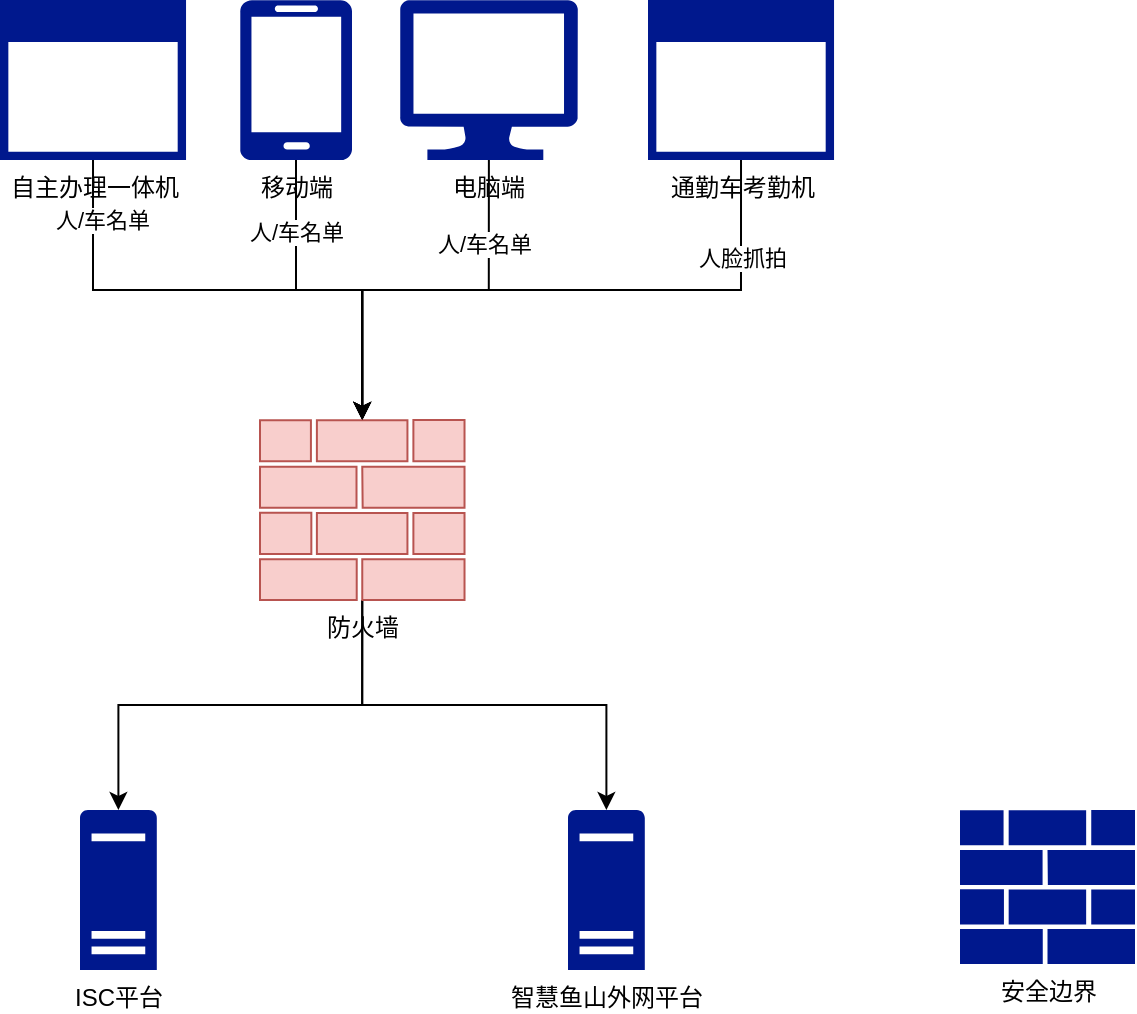 <mxfile version="13.8.5" type="github">
  <diagram id="pFHNbLprS0CvGZzR183H" name="第 1 页">
    <mxGraphModel dx="866" dy="482" grid="1" gridSize="10" guides="1" tooltips="1" connect="1" arrows="1" fold="1" page="1" pageScale="1" pageWidth="827" pageHeight="1169" math="0" shadow="0">
      <root>
        <mxCell id="0" />
        <mxCell id="1" parent="0" />
        <mxCell id="pjRl3x3YbXFrnQ3nHP1f-8" style="edgeStyle=orthogonalEdgeStyle;rounded=0;orthogonalLoop=1;jettySize=auto;html=1;exitX=0.5;exitY=1;exitDx=0;exitDy=0;exitPerimeter=0;entryX=0.5;entryY=0;entryDx=0;entryDy=0;entryPerimeter=0;" edge="1" parent="1" source="pjRl3x3YbXFrnQ3nHP1f-2" target="pjRl3x3YbXFrnQ3nHP1f-15">
          <mxGeometry relative="1" as="geometry">
            <mxPoint x="550" y="390" as="targetPoint" />
          </mxGeometry>
        </mxCell>
        <mxCell id="pjRl3x3YbXFrnQ3nHP1f-12" value="人/车名单" style="edgeLabel;html=1;align=center;verticalAlign=middle;resizable=0;points=[];" vertex="1" connectable="0" parent="pjRl3x3YbXFrnQ3nHP1f-8">
          <mxGeometry x="-0.504" y="2" relative="1" as="geometry">
            <mxPoint x="-2" y="-5" as="offset" />
          </mxGeometry>
        </mxCell>
        <mxCell id="pjRl3x3YbXFrnQ3nHP1f-2" value="移动端" style="aspect=fixed;pointerEvents=1;shadow=0;dashed=0;html=1;strokeColor=none;labelPosition=center;verticalLabelPosition=bottom;verticalAlign=top;align=center;fillColor=#00188D;shape=mxgraph.azure.mobile" vertex="1" parent="1">
          <mxGeometry x="250" y="140" width="56" height="80" as="geometry" />
        </mxCell>
        <mxCell id="pjRl3x3YbXFrnQ3nHP1f-3" value="自主办理一体机" style="aspect=fixed;pointerEvents=1;shadow=0;dashed=0;html=1;strokeColor=none;labelPosition=center;verticalLabelPosition=bottom;verticalAlign=top;align=center;fillColor=#00188D;shape=mxgraph.mscae.enterprise.application_blank" vertex="1" parent="1">
          <mxGeometry x="130" y="140" width="93.02" height="80" as="geometry" />
        </mxCell>
        <mxCell id="pjRl3x3YbXFrnQ3nHP1f-9" style="edgeStyle=orthogonalEdgeStyle;rounded=0;orthogonalLoop=1;jettySize=auto;html=1;exitX=0.5;exitY=1;exitDx=0;exitDy=0;exitPerimeter=0;entryX=0.5;entryY=0;entryDx=0;entryDy=0;entryPerimeter=0;" edge="1" parent="1" source="pjRl3x3YbXFrnQ3nHP1f-4" target="pjRl3x3YbXFrnQ3nHP1f-15">
          <mxGeometry relative="1" as="geometry">
            <mxPoint x="550" y="390" as="targetPoint" />
          </mxGeometry>
        </mxCell>
        <mxCell id="pjRl3x3YbXFrnQ3nHP1f-13" value="人/车名单" style="edgeLabel;html=1;align=center;verticalAlign=middle;resizable=0;points=[];" vertex="1" connectable="0" parent="pjRl3x3YbXFrnQ3nHP1f-9">
          <mxGeometry x="-0.31" y="1" relative="1" as="geometry">
            <mxPoint x="-0.96" y="-24" as="offset" />
          </mxGeometry>
        </mxCell>
        <mxCell id="pjRl3x3YbXFrnQ3nHP1f-4" value="电脑端" style="aspect=fixed;pointerEvents=1;shadow=0;dashed=0;html=1;strokeColor=none;labelPosition=center;verticalLabelPosition=bottom;verticalAlign=top;align=center;fillColor=#00188D;shape=mxgraph.azure.computer" vertex="1" parent="1">
          <mxGeometry x="330" y="140" width="88.89" height="80" as="geometry" />
        </mxCell>
        <mxCell id="pjRl3x3YbXFrnQ3nHP1f-10" style="edgeStyle=orthogonalEdgeStyle;rounded=0;orthogonalLoop=1;jettySize=auto;html=1;exitX=0.5;exitY=1;exitDx=0;exitDy=0;exitPerimeter=0;entryX=0.5;entryY=0;entryDx=0;entryDy=0;entryPerimeter=0;" edge="1" parent="1" source="pjRl3x3YbXFrnQ3nHP1f-5" target="pjRl3x3YbXFrnQ3nHP1f-15">
          <mxGeometry relative="1" as="geometry">
            <mxPoint x="550" y="390" as="targetPoint" />
          </mxGeometry>
        </mxCell>
        <mxCell id="pjRl3x3YbXFrnQ3nHP1f-14" value="人脸抓拍" style="edgeLabel;html=1;align=center;verticalAlign=middle;resizable=0;points=[];" vertex="1" connectable="0" parent="pjRl3x3YbXFrnQ3nHP1f-10">
          <mxGeometry x="-0.695" relative="1" as="geometry">
            <mxPoint as="offset" />
          </mxGeometry>
        </mxCell>
        <mxCell id="pjRl3x3YbXFrnQ3nHP1f-5" value="通勤车考勤机" style="aspect=fixed;pointerEvents=1;shadow=0;dashed=0;html=1;strokeColor=none;labelPosition=center;verticalLabelPosition=bottom;verticalAlign=top;align=center;fillColor=#00188D;shape=mxgraph.mscae.enterprise.application_blank" vertex="1" parent="1">
          <mxGeometry x="454" y="140" width="93.02" height="80" as="geometry" />
        </mxCell>
        <mxCell id="pjRl3x3YbXFrnQ3nHP1f-16" value="ISC平台" style="aspect=fixed;pointerEvents=1;shadow=0;dashed=0;html=1;strokeColor=none;labelPosition=center;verticalLabelPosition=bottom;verticalAlign=top;align=center;fillColor=#00188D;shape=mxgraph.mscae.enterprise.server_generic" vertex="1" parent="1">
          <mxGeometry x="170" y="545" width="38.4" height="80" as="geometry" />
        </mxCell>
        <mxCell id="pjRl3x3YbXFrnQ3nHP1f-17" value="智慧鱼山外网平台" style="aspect=fixed;pointerEvents=1;shadow=0;dashed=0;html=1;strokeColor=none;labelPosition=center;verticalLabelPosition=bottom;verticalAlign=top;align=center;fillColor=#00188D;shape=mxgraph.mscae.enterprise.server_generic" vertex="1" parent="1">
          <mxGeometry x="414" y="545" width="38.4" height="80" as="geometry" />
        </mxCell>
        <mxCell id="pjRl3x3YbXFrnQ3nHP1f-20" style="edgeStyle=orthogonalEdgeStyle;rounded=0;orthogonalLoop=1;jettySize=auto;html=1;exitX=0.5;exitY=1;exitDx=0;exitDy=0;exitPerimeter=0;entryX=0.5;entryY=0;entryDx=0;entryDy=0;entryPerimeter=0;" edge="1" parent="1" source="pjRl3x3YbXFrnQ3nHP1f-15" target="pjRl3x3YbXFrnQ3nHP1f-16">
          <mxGeometry relative="1" as="geometry" />
        </mxCell>
        <mxCell id="pjRl3x3YbXFrnQ3nHP1f-21" style="edgeStyle=orthogonalEdgeStyle;rounded=0;orthogonalLoop=1;jettySize=auto;html=1;exitX=0.5;exitY=1;exitDx=0;exitDy=0;exitPerimeter=0;entryX=0.5;entryY=0;entryDx=0;entryDy=0;entryPerimeter=0;" edge="1" parent="1" source="pjRl3x3YbXFrnQ3nHP1f-15" target="pjRl3x3YbXFrnQ3nHP1f-17">
          <mxGeometry relative="1" as="geometry" />
        </mxCell>
        <mxCell id="pjRl3x3YbXFrnQ3nHP1f-15" value="防火墙" style="aspect=fixed;pointerEvents=1;shadow=0;dashed=0;html=1;strokeColor=#b85450;labelPosition=center;verticalLabelPosition=bottom;verticalAlign=top;align=center;fillColor=#f8cecc;shape=mxgraph.mscae.enterprise.firewall;" vertex="1" parent="1">
          <mxGeometry x="260" y="350" width="102.26" height="90" as="geometry" />
        </mxCell>
        <mxCell id="pjRl3x3YbXFrnQ3nHP1f-18" style="edgeStyle=orthogonalEdgeStyle;rounded=0;orthogonalLoop=1;jettySize=auto;html=1;exitX=0.5;exitY=1;exitDx=0;exitDy=0;exitPerimeter=0;" edge="1" parent="1" source="pjRl3x3YbXFrnQ3nHP1f-3" target="pjRl3x3YbXFrnQ3nHP1f-15">
          <mxGeometry relative="1" as="geometry">
            <mxPoint x="176.51" y="220" as="sourcePoint" />
            <mxPoint x="470" y="414" as="targetPoint" />
            <Array as="points" />
          </mxGeometry>
        </mxCell>
        <mxCell id="pjRl3x3YbXFrnQ3nHP1f-19" value="人/车名单" style="edgeLabel;html=1;align=center;verticalAlign=middle;resizable=0;points=[];" vertex="1" connectable="0" parent="pjRl3x3YbXFrnQ3nHP1f-18">
          <mxGeometry x="-0.474" y="22" relative="1" as="geometry">
            <mxPoint x="0.01" y="-13" as="offset" />
          </mxGeometry>
        </mxCell>
        <mxCell id="pjRl3x3YbXFrnQ3nHP1f-22" value="安全边界" style="aspect=fixed;pointerEvents=1;shadow=0;dashed=0;html=1;strokeColor=none;labelPosition=center;verticalLabelPosition=bottom;verticalAlign=top;align=center;fillColor=#00188D;shape=mxgraph.mscae.enterprise.firewall" vertex="1" parent="1">
          <mxGeometry x="610" y="545" width="87.5" height="77" as="geometry" />
        </mxCell>
      </root>
    </mxGraphModel>
  </diagram>
</mxfile>
